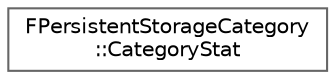 digraph "Graphical Class Hierarchy"
{
 // INTERACTIVE_SVG=YES
 // LATEX_PDF_SIZE
  bgcolor="transparent";
  edge [fontname=Helvetica,fontsize=10,labelfontname=Helvetica,labelfontsize=10];
  node [fontname=Helvetica,fontsize=10,shape=box,height=0.2,width=0.4];
  rankdir="LR";
  Node0 [id="Node000000",label="FPersistentStorageCategory\l::CategoryStat",height=0.2,width=0.4,color="grey40", fillcolor="white", style="filled",URL="$dc/da3/structFPersistentStorageCategory_1_1CategoryStat.html",tooltip=" "];
}
